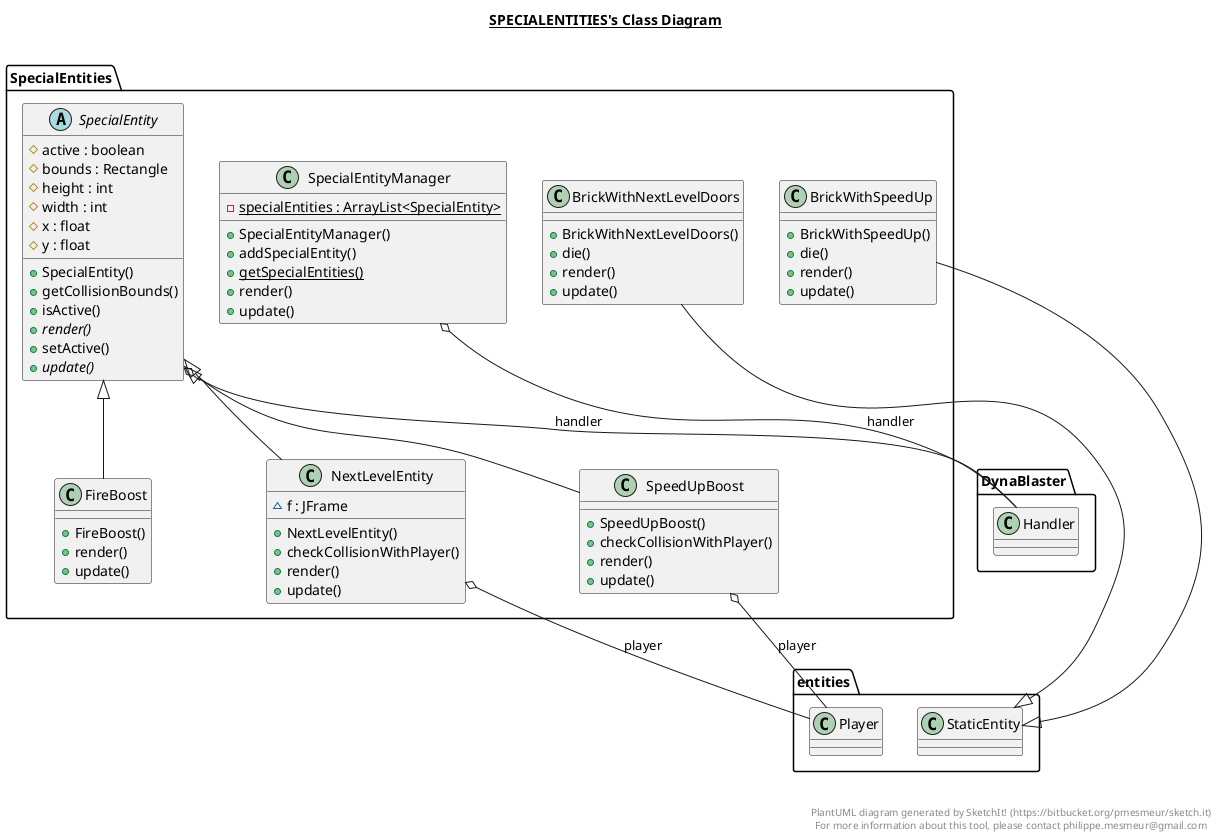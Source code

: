 @startuml

title __SPECIALENTITIES's Class Diagram__\n

  namespace SpecialEntities {
    class SpecialEntities.BrickWithNextLevelDoors {
        + BrickWithNextLevelDoors()
        + die()
        + render()
        + update()
    }
  }
  

  namespace SpecialEntities {
    class SpecialEntities.BrickWithSpeedUp {
        + BrickWithSpeedUp()
        + die()
        + render()
        + update()
    }
  }
  

  namespace SpecialEntities {
    class SpecialEntities.FireBoost {
        + FireBoost()
        + render()
        + update()
    }
  }
  

  namespace SpecialEntities {
    class SpecialEntities.NextLevelEntity {
        ~ f : JFrame
        + NextLevelEntity()
        + checkCollisionWithPlayer()
        + render()
        + update()
    }
  }
  

  namespace SpecialEntities {
    abstract class SpecialEntities.SpecialEntity {
        # active : boolean
        # bounds : Rectangle
        # height : int
        # width : int
        # x : float
        # y : float
        + SpecialEntity()
        + getCollisionBounds()
        + isActive()
        {abstract} + render()
        + setActive()
        {abstract} + update()
    }
  }
  

  namespace SpecialEntities {
    class SpecialEntities.SpecialEntityManager {
        {static} - specialEntities : ArrayList<SpecialEntity>
        + SpecialEntityManager()
        + addSpecialEntity()
        {static} + getSpecialEntities()
        + render()
        + update()
    }
  }
  

  namespace SpecialEntities {
    class SpecialEntities.SpeedUpBoost {
        + SpeedUpBoost()
        + checkCollisionWithPlayer()
        + render()
        + update()
    }
  }
  

  SpecialEntities.BrickWithNextLevelDoors -up-|> entities.StaticEntity
  SpecialEntities.BrickWithSpeedUp -up-|> entities.StaticEntity
  SpecialEntities.FireBoost -up-|> SpecialEntities.SpecialEntity
  SpecialEntities.NextLevelEntity -up-|> SpecialEntities.SpecialEntity
  SpecialEntities.NextLevelEntity o-- entities.Player : player
  SpecialEntities.SpecialEntity o-- DynaBlaster.Handler : handler
  SpecialEntities.SpecialEntityManager o-- DynaBlaster.Handler : handler
  SpecialEntities.SpeedUpBoost -up-|> SpecialEntities.SpecialEntity
  SpecialEntities.SpeedUpBoost o-- entities.Player : player


right footer


PlantUML diagram generated by SketchIt! (https://bitbucket.org/pmesmeur/sketch.it)
For more information about this tool, please contact philippe.mesmeur@gmail.com
endfooter

@enduml
